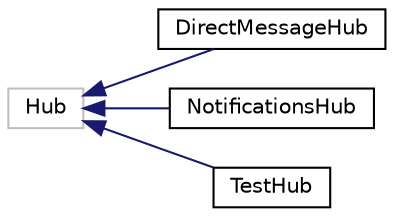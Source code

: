 digraph "Graphical Class Hierarchy"
{
 // LATEX_PDF_SIZE
  edge [fontname="Helvetica",fontsize="10",labelfontname="Helvetica",labelfontsize="10"];
  node [fontname="Helvetica",fontsize="10",shape=record];
  rankdir="LR";
  Node24 [label="Hub",height=0.2,width=0.4,color="grey75", fillcolor="white", style="filled",tooltip=" "];
  Node24 -> Node0 [dir="back",color="midnightblue",fontsize="10",style="solid",fontname="Helvetica"];
  Node0 [label="DirectMessageHub",height=0.2,width=0.4,color="black", fillcolor="white", style="filled",URL="$classDirectMessageHub.html",tooltip=" "];
  Node24 -> Node26 [dir="back",color="midnightblue",fontsize="10",style="solid",fontname="Helvetica"];
  Node26 [label="NotificationsHub",height=0.2,width=0.4,color="black", fillcolor="white", style="filled",URL="$classNotificationsHub.html",tooltip=" "];
  Node24 -> Node27 [dir="back",color="midnightblue",fontsize="10",style="solid",fontname="Helvetica"];
  Node27 [label="TestHub",height=0.2,width=0.4,color="black", fillcolor="white", style="filled",URL="$classTestHub.html",tooltip=" "];
}
